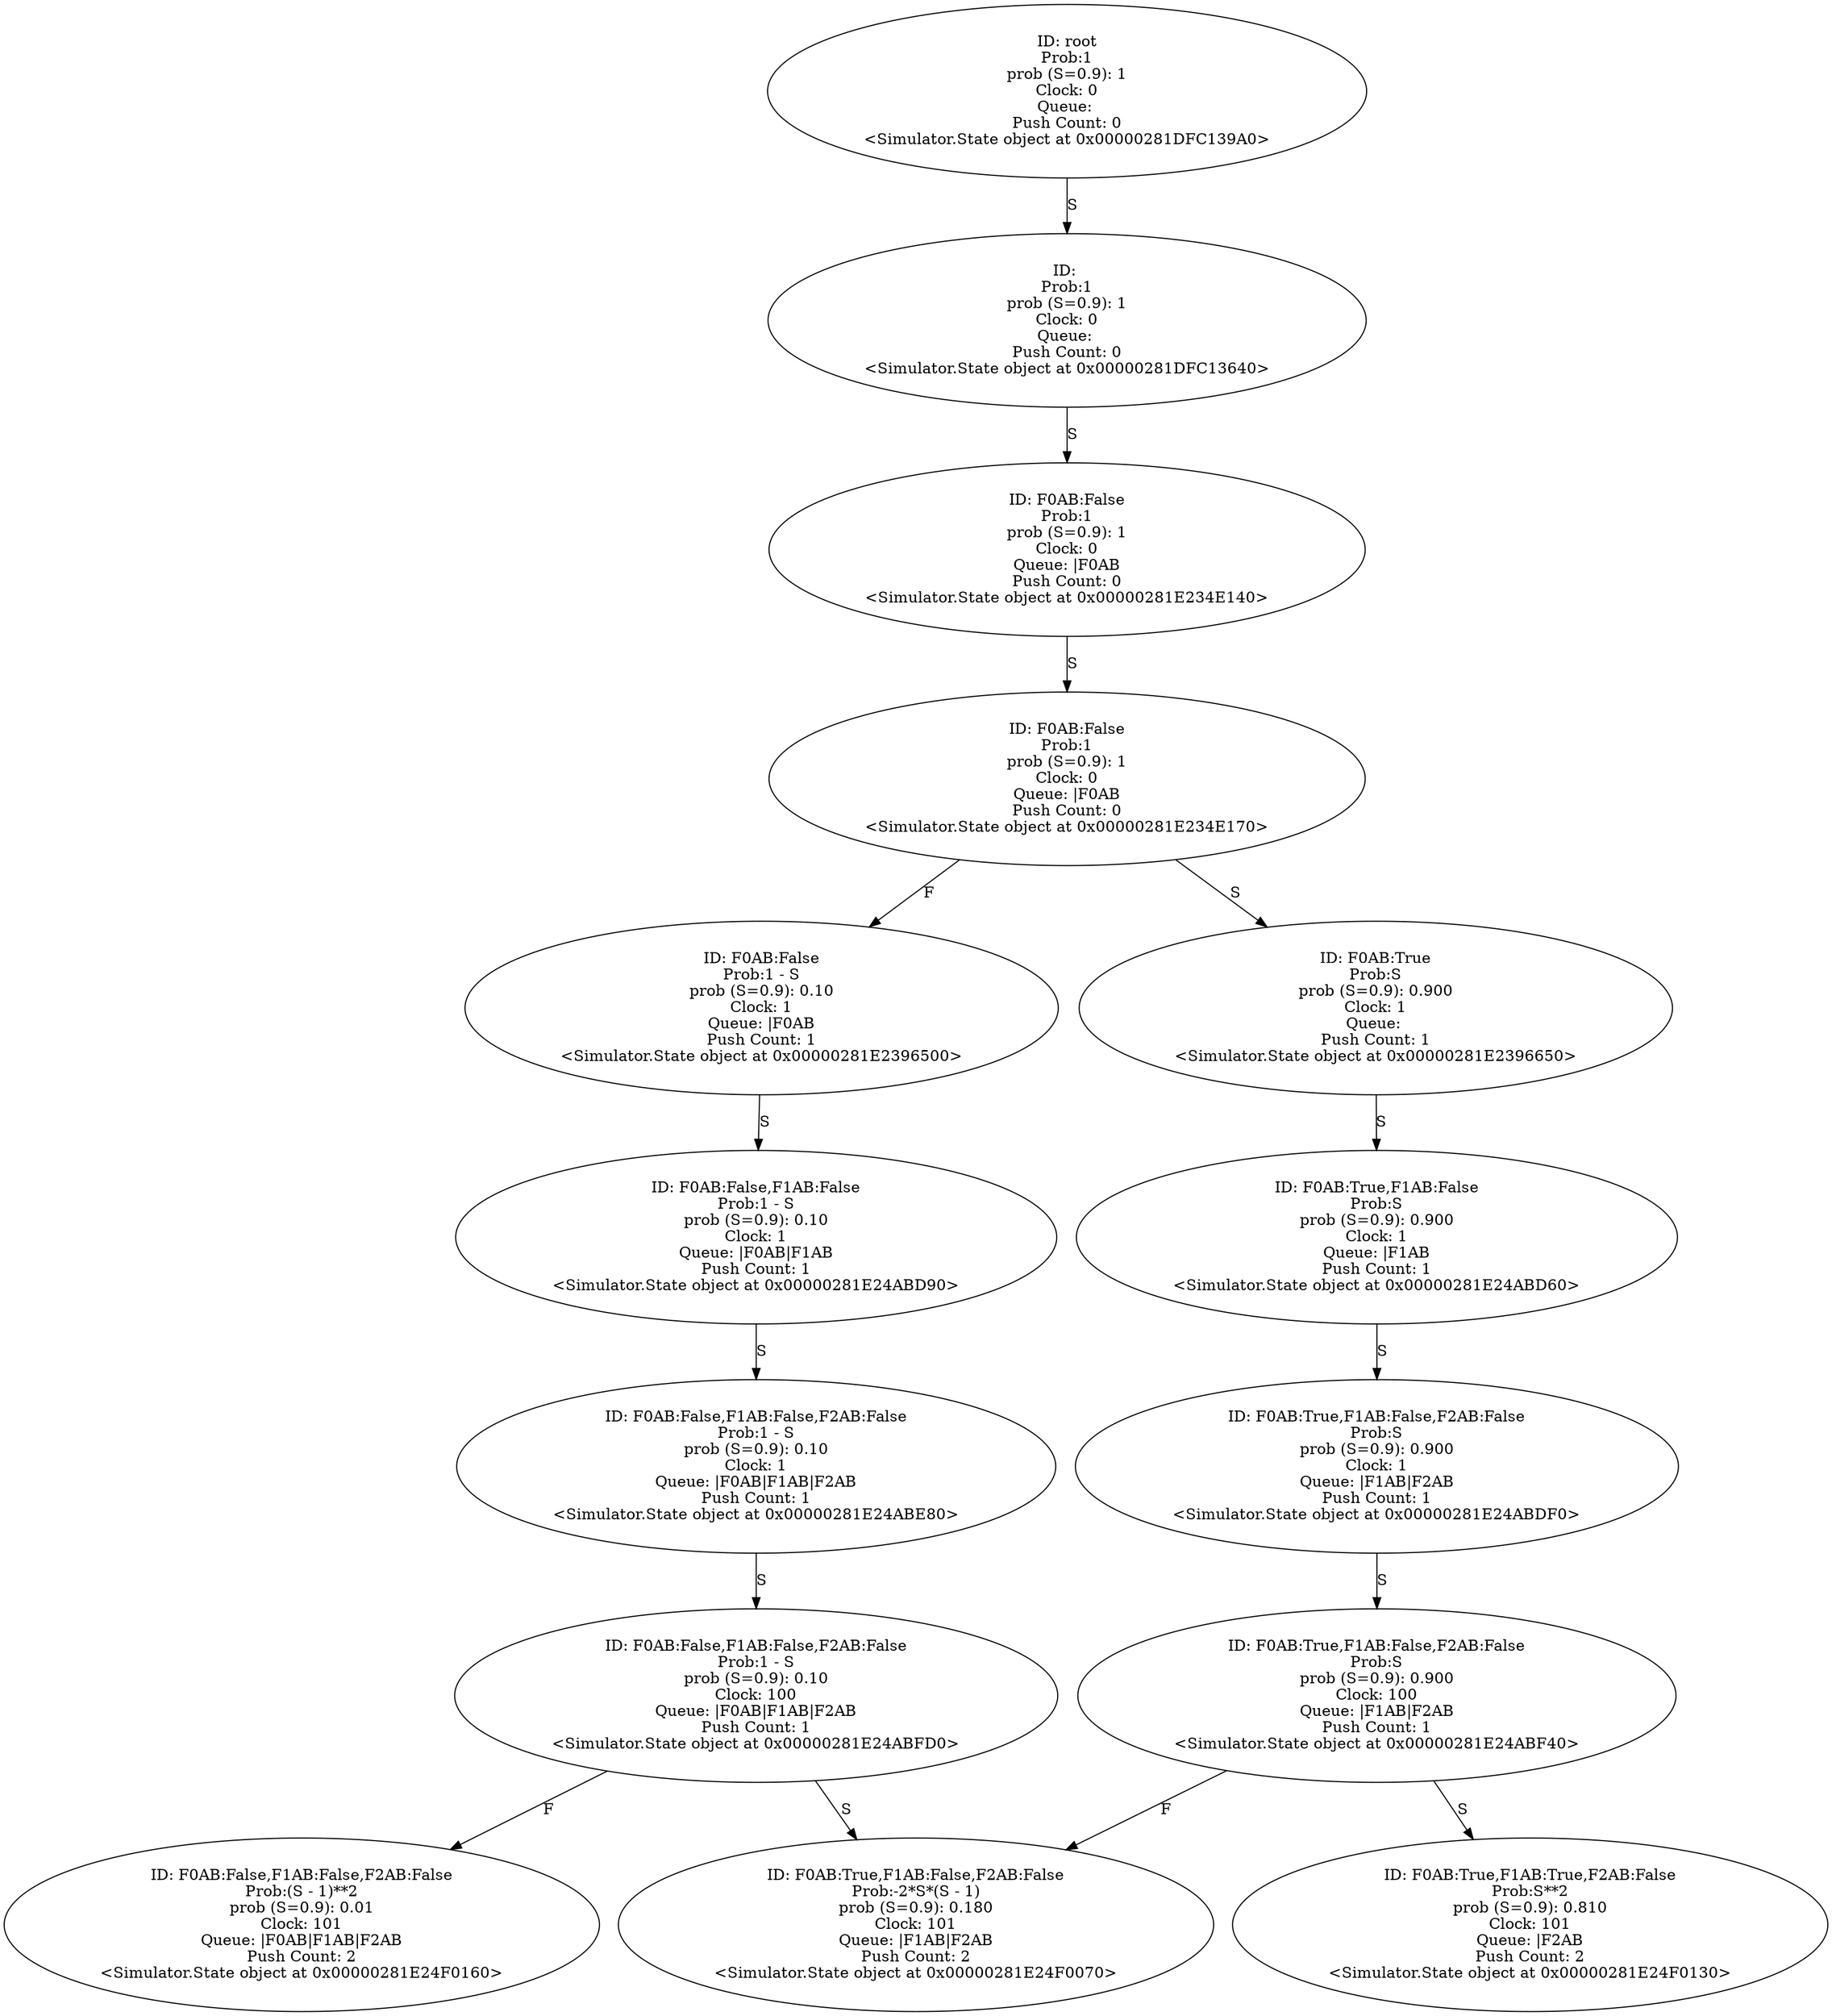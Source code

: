 digraph "./Output/./controled_frequency_S100_R50_t0_tPlus100" {
	<Simulator.State object at 0x00000281DFC139A0> [label="ID: root
Prob:1
prob (S=0.9): 1
Clock: 0
Queue: 
Push Count: 0
<Simulator.State object at 0x00000281DFC139A0>"]
	<Simulator.State object at 0x00000281DFC139A0> -> <Simulator.State object at 0x00000281DFC13640> [label=S]
	<Simulator.State object at 0x00000281DFC13640> [label="ID: 
Prob:1
prob (S=0.9): 1
Clock: 0
Queue: 
Push Count: 0
<Simulator.State object at 0x00000281DFC13640>"]
	<Simulator.State object at 0x00000281DFC13640> -> <Simulator.State object at 0x00000281E234E140> [label=S]
	<Simulator.State object at 0x00000281E234E140> [label="ID: F0AB:False
Prob:1
prob (S=0.9): 1
Clock: 0
Queue: |F0AB
Push Count: 0
<Simulator.State object at 0x00000281E234E140>"]
	<Simulator.State object at 0x00000281E234E140> -> <Simulator.State object at 0x00000281E234E170> [label=S]
	<Simulator.State object at 0x00000281E234E170> [label="ID: F0AB:False
Prob:1
prob (S=0.9): 1
Clock: 0
Queue: |F0AB
Push Count: 0
<Simulator.State object at 0x00000281E234E170>"]
	<Simulator.State object at 0x00000281E234E170> -> <Simulator.State object at 0x00000281E2396500> [label=F]
	<Simulator.State object at 0x00000281E234E170> -> <Simulator.State object at 0x00000281E2396650> [label=S]
	<Simulator.State object at 0x00000281E2396500> [label="ID: F0AB:False
Prob:1 - S
prob (S=0.9): 0.10
Clock: 1
Queue: |F0AB
Push Count: 1
<Simulator.State object at 0x00000281E2396500>"]
	<Simulator.State object at 0x00000281E2396500> -> <Simulator.State object at 0x00000281E24ABD90> [label=S]
	<Simulator.State object at 0x00000281E2396650> [label="ID: F0AB:True
Prob:S
prob (S=0.9): 0.900
Clock: 1
Queue: 
Push Count: 1
<Simulator.State object at 0x00000281E2396650>"]
	<Simulator.State object at 0x00000281E2396650> -> <Simulator.State object at 0x00000281E24ABD60> [label=S]
	<Simulator.State object at 0x00000281E24ABD90> [label="ID: F0AB:False,F1AB:False
Prob:1 - S
prob (S=0.9): 0.10
Clock: 1
Queue: |F0AB|F1AB
Push Count: 1
<Simulator.State object at 0x00000281E24ABD90>"]
	<Simulator.State object at 0x00000281E24ABD90> -> <Simulator.State object at 0x00000281E24ABE80> [label=S]
	<Simulator.State object at 0x00000281E24ABD60> [label="ID: F0AB:True,F1AB:False
Prob:S
prob (S=0.9): 0.900
Clock: 1
Queue: |F1AB
Push Count: 1
<Simulator.State object at 0x00000281E24ABD60>"]
	<Simulator.State object at 0x00000281E24ABD60> -> <Simulator.State object at 0x00000281E24ABDF0> [label=S]
	<Simulator.State object at 0x00000281E24ABE80> [label="ID: F0AB:False,F1AB:False,F2AB:False
Prob:1 - S
prob (S=0.9): 0.10
Clock: 1
Queue: |F0AB|F1AB|F2AB
Push Count: 1
<Simulator.State object at 0x00000281E24ABE80>"]
	<Simulator.State object at 0x00000281E24ABE80> -> <Simulator.State object at 0x00000281E24ABFD0> [label=S]
	<Simulator.State object at 0x00000281E24ABDF0> [label="ID: F0AB:True,F1AB:False,F2AB:False
Prob:S
prob (S=0.9): 0.900
Clock: 1
Queue: |F1AB|F2AB
Push Count: 1
<Simulator.State object at 0x00000281E24ABDF0>"]
	<Simulator.State object at 0x00000281E24ABDF0> -> <Simulator.State object at 0x00000281E24ABF40> [label=S]
	<Simulator.State object at 0x00000281E24ABFD0> [label="ID: F0AB:False,F1AB:False,F2AB:False
Prob:1 - S
prob (S=0.9): 0.10
Clock: 100
Queue: |F0AB|F1AB|F2AB
Push Count: 1
<Simulator.State object at 0x00000281E24ABFD0>"]
	<Simulator.State object at 0x00000281E24ABFD0> -> <Simulator.State object at 0x00000281E24F0160> [label=F]
	<Simulator.State object at 0x00000281E24ABFD0> -> <Simulator.State object at 0x00000281E24F0070> [label=S]
	<Simulator.State object at 0x00000281E24ABF40> [label="ID: F0AB:True,F1AB:False,F2AB:False
Prob:S
prob (S=0.9): 0.900
Clock: 100
Queue: |F1AB|F2AB
Push Count: 1
<Simulator.State object at 0x00000281E24ABF40>"]
	<Simulator.State object at 0x00000281E24ABF40> -> <Simulator.State object at 0x00000281E24F0070> [label=F]
	<Simulator.State object at 0x00000281E24ABF40> -> <Simulator.State object at 0x00000281E24F0130> [label=S]
	<Simulator.State object at 0x00000281E24F0160> [label="ID: F0AB:False,F1AB:False,F2AB:False
Prob:(S - 1)**2
prob (S=0.9): 0.01
Clock: 101
Queue: |F0AB|F1AB|F2AB
Push Count: 2
<Simulator.State object at 0x00000281E24F0160>"]
	<Simulator.State object at 0x00000281E24F0070> [label="ID: F0AB:True,F1AB:False,F2AB:False
Prob:-2*S*(S - 1)
prob (S=0.9): 0.180
Clock: 101
Queue: |F1AB|F2AB
Push Count: 2
<Simulator.State object at 0x00000281E24F0070>"]
	<Simulator.State object at 0x00000281E24F0130> [label="ID: F0AB:True,F1AB:True,F2AB:False
Prob:S**2
prob (S=0.9): 0.810
Clock: 101
Queue: |F2AB
Push Count: 2
<Simulator.State object at 0x00000281E24F0130>"]
}
